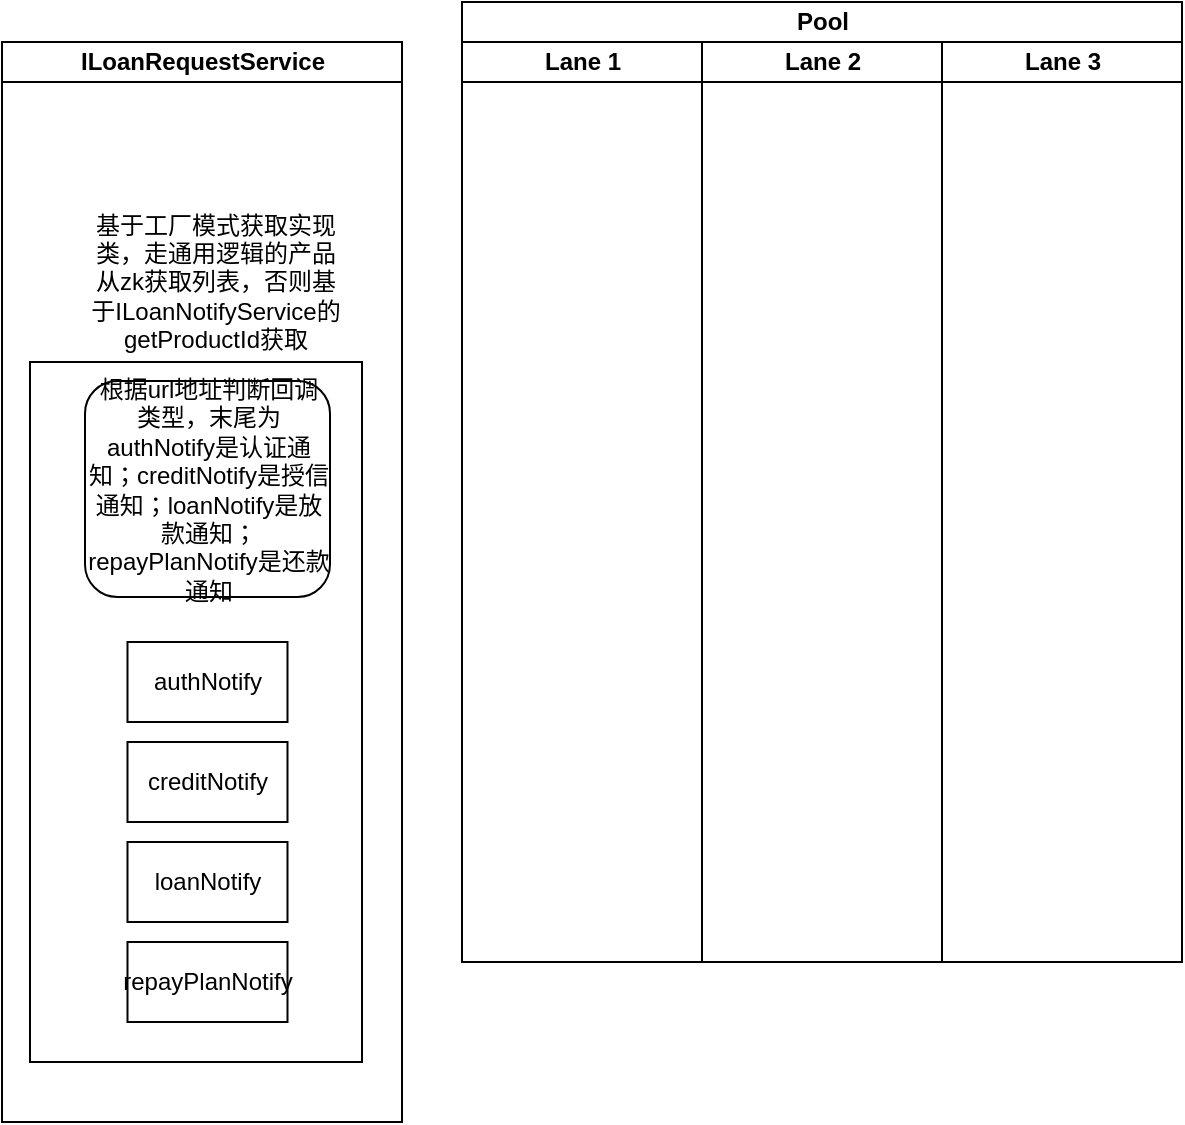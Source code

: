 <mxfile version="21.3.8" type="github">
  <diagram name="第 1 页" id="fXx2ZxRDhEUlP5MeCbJL">
    <mxGraphModel dx="1242" dy="711" grid="1" gridSize="10" guides="1" tooltips="1" connect="1" arrows="1" fold="1" page="1" pageScale="1" pageWidth="827" pageHeight="1169" math="0" shadow="0">
      <root>
        <mxCell id="0" />
        <mxCell id="1" parent="0" />
        <mxCell id="UiT3P8jMVZMeX-XvBNfT-1" value="ILoanRequestService" style="swimlane;startSize=20;html=1;points=[[0,0,0,0,0],[0,0.25,0,0,0],[0,0.5,0,0,0],[0,0.75,0,0,0],[0,1,0,0,0],[0.25,0,0,0,0],[0.25,1,0,0,0],[0.5,0,0,0,0],[0.5,1,0,0,0],[0.75,0,0,0,0],[0.75,1,0,0,0],[1,0,0,0,0],[1,0.25,0,0,0],[1,0.5,0,0,0],[1,0.75,0,0,0],[1,1,0,0,0]];" vertex="1" parent="1">
          <mxGeometry x="100" y="110" width="200" height="540" as="geometry" />
        </mxCell>
        <mxCell id="UiT3P8jMVZMeX-XvBNfT-2" value="" style="rounded=0;whiteSpace=wrap;html=1;" vertex="1" parent="UiT3P8jMVZMeX-XvBNfT-1">
          <mxGeometry x="14" y="160" width="166" height="350" as="geometry" />
        </mxCell>
        <mxCell id="UiT3P8jMVZMeX-XvBNfT-3" value="根据url地址判断回调类型，末尾为authNotify是认证通知；creditNotify是授信通知；loanNotify是放款通知；repayPlanNotify是还款通知" style="rounded=1;whiteSpace=wrap;html=1;" vertex="1" parent="UiT3P8jMVZMeX-XvBNfT-1">
          <mxGeometry x="41.5" y="169.5" width="122.5" height="108" as="geometry" />
        </mxCell>
        <mxCell id="UiT3P8jMVZMeX-XvBNfT-4" value="基于工厂模式获取实现类，走通用逻辑的产品从zk获取列表，否则基于ILoanNotifyService的getProductId获取" style="text;html=1;strokeColor=none;fillColor=none;align=center;verticalAlign=middle;whiteSpace=wrap;rounded=0;" vertex="1" parent="UiT3P8jMVZMeX-XvBNfT-1">
          <mxGeometry x="41.5" y="79" width="130" height="81.5" as="geometry" />
        </mxCell>
        <mxCell id="UiT3P8jMVZMeX-XvBNfT-5" value="authNotify" style="rounded=0;whiteSpace=wrap;html=1;" vertex="1" parent="UiT3P8jMVZMeX-XvBNfT-1">
          <mxGeometry x="62.75" y="300" width="80" height="40" as="geometry" />
        </mxCell>
        <mxCell id="UiT3P8jMVZMeX-XvBNfT-6" value="creditNotify" style="rounded=0;whiteSpace=wrap;html=1;" vertex="1" parent="UiT3P8jMVZMeX-XvBNfT-1">
          <mxGeometry x="62.75" y="350" width="80" height="40" as="geometry" />
        </mxCell>
        <mxCell id="UiT3P8jMVZMeX-XvBNfT-7" value="loanNotify" style="rounded=0;whiteSpace=wrap;html=1;" vertex="1" parent="UiT3P8jMVZMeX-XvBNfT-1">
          <mxGeometry x="62.75" y="400" width="80" height="40" as="geometry" />
        </mxCell>
        <mxCell id="UiT3P8jMVZMeX-XvBNfT-8" value="repayPlanNotify" style="rounded=0;whiteSpace=wrap;html=1;" vertex="1" parent="UiT3P8jMVZMeX-XvBNfT-1">
          <mxGeometry x="62.75" y="450" width="80" height="40" as="geometry" />
        </mxCell>
        <mxCell id="UiT3P8jMVZMeX-XvBNfT-17" value="Pool" style="swimlane;childLayout=stackLayout;resizeParent=1;resizeParentMax=0;startSize=20;html=1;" vertex="1" parent="1">
          <mxGeometry x="330.0" y="90" width="360" height="480" as="geometry" />
        </mxCell>
        <mxCell id="UiT3P8jMVZMeX-XvBNfT-18" value="Lane 1" style="swimlane;startSize=20;html=1;" vertex="1" parent="UiT3P8jMVZMeX-XvBNfT-17">
          <mxGeometry y="20" width="120" height="460" as="geometry" />
        </mxCell>
        <mxCell id="UiT3P8jMVZMeX-XvBNfT-19" value="Lane 2" style="swimlane;startSize=20;html=1;" vertex="1" parent="UiT3P8jMVZMeX-XvBNfT-17">
          <mxGeometry x="120" y="20" width="120" height="460" as="geometry" />
        </mxCell>
        <mxCell id="UiT3P8jMVZMeX-XvBNfT-20" value="Lane 3" style="swimlane;startSize=20;html=1;" vertex="1" parent="UiT3P8jMVZMeX-XvBNfT-17">
          <mxGeometry x="240" y="20" width="120" height="460" as="geometry" />
        </mxCell>
      </root>
    </mxGraphModel>
  </diagram>
</mxfile>
